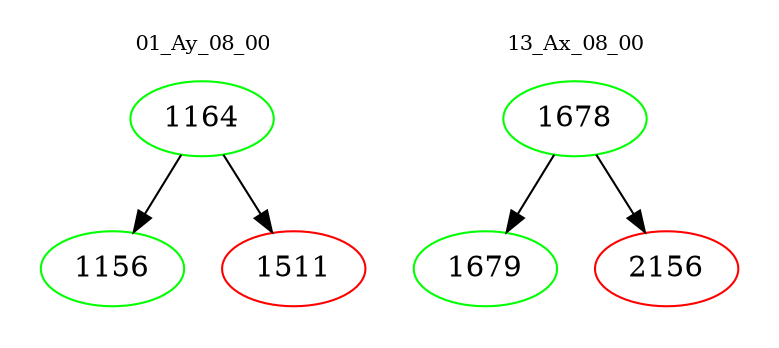 digraph{
subgraph cluster_0 {
color = white
label = "01_Ay_08_00";
fontsize=10;
T0_1164 [label="1164", color="green"]
T0_1164 -> T0_1156 [color="black"]
T0_1156 [label="1156", color="green"]
T0_1164 -> T0_1511 [color="black"]
T0_1511 [label="1511", color="red"]
}
subgraph cluster_1 {
color = white
label = "13_Ax_08_00";
fontsize=10;
T1_1678 [label="1678", color="green"]
T1_1678 -> T1_1679 [color="black"]
T1_1679 [label="1679", color="green"]
T1_1678 -> T1_2156 [color="black"]
T1_2156 [label="2156", color="red"]
}
}
